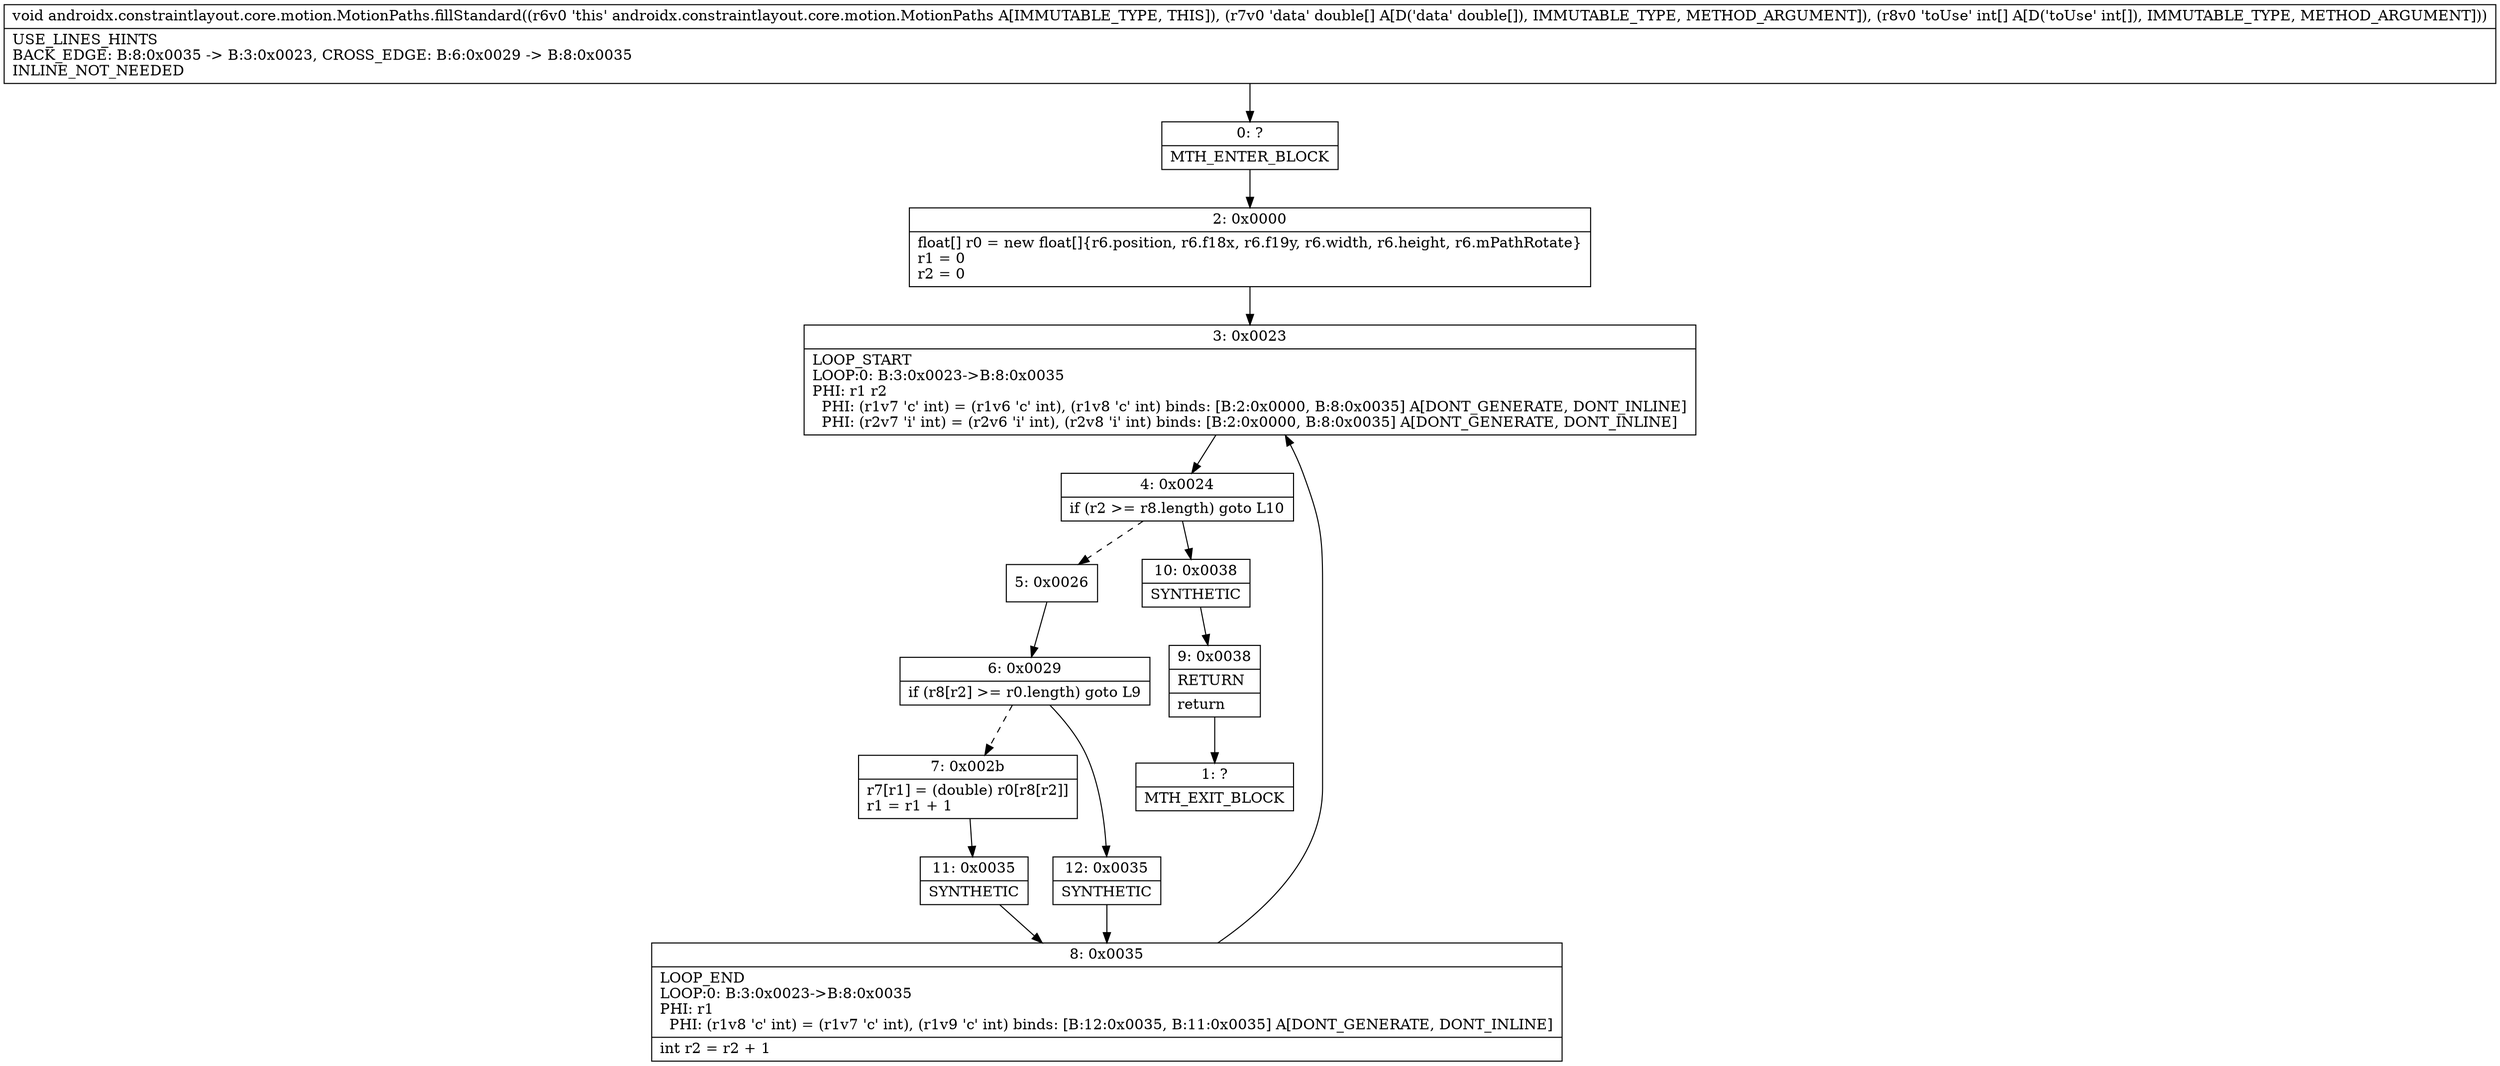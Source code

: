 digraph "CFG forandroidx.constraintlayout.core.motion.MotionPaths.fillStandard([D[I)V" {
Node_0 [shape=record,label="{0\:\ ?|MTH_ENTER_BLOCK\l}"];
Node_2 [shape=record,label="{2\:\ 0x0000|float[] r0 = new float[]\{r6.position, r6.f18x, r6.f19y, r6.width, r6.height, r6.mPathRotate\}\lr1 = 0\lr2 = 0\l}"];
Node_3 [shape=record,label="{3\:\ 0x0023|LOOP_START\lLOOP:0: B:3:0x0023\-\>B:8:0x0035\lPHI: r1 r2 \l  PHI: (r1v7 'c' int) = (r1v6 'c' int), (r1v8 'c' int) binds: [B:2:0x0000, B:8:0x0035] A[DONT_GENERATE, DONT_INLINE]\l  PHI: (r2v7 'i' int) = (r2v6 'i' int), (r2v8 'i' int) binds: [B:2:0x0000, B:8:0x0035] A[DONT_GENERATE, DONT_INLINE]\l}"];
Node_4 [shape=record,label="{4\:\ 0x0024|if (r2 \>= r8.length) goto L10\l}"];
Node_5 [shape=record,label="{5\:\ 0x0026}"];
Node_6 [shape=record,label="{6\:\ 0x0029|if (r8[r2] \>= r0.length) goto L9\l}"];
Node_7 [shape=record,label="{7\:\ 0x002b|r7[r1] = (double) r0[r8[r2]]\lr1 = r1 + 1\l}"];
Node_11 [shape=record,label="{11\:\ 0x0035|SYNTHETIC\l}"];
Node_8 [shape=record,label="{8\:\ 0x0035|LOOP_END\lLOOP:0: B:3:0x0023\-\>B:8:0x0035\lPHI: r1 \l  PHI: (r1v8 'c' int) = (r1v7 'c' int), (r1v9 'c' int) binds: [B:12:0x0035, B:11:0x0035] A[DONT_GENERATE, DONT_INLINE]\l|int r2 = r2 + 1\l}"];
Node_12 [shape=record,label="{12\:\ 0x0035|SYNTHETIC\l}"];
Node_10 [shape=record,label="{10\:\ 0x0038|SYNTHETIC\l}"];
Node_9 [shape=record,label="{9\:\ 0x0038|RETURN\l|return\l}"];
Node_1 [shape=record,label="{1\:\ ?|MTH_EXIT_BLOCK\l}"];
MethodNode[shape=record,label="{void androidx.constraintlayout.core.motion.MotionPaths.fillStandard((r6v0 'this' androidx.constraintlayout.core.motion.MotionPaths A[IMMUTABLE_TYPE, THIS]), (r7v0 'data' double[] A[D('data' double[]), IMMUTABLE_TYPE, METHOD_ARGUMENT]), (r8v0 'toUse' int[] A[D('toUse' int[]), IMMUTABLE_TYPE, METHOD_ARGUMENT]))  | USE_LINES_HINTS\lBACK_EDGE: B:8:0x0035 \-\> B:3:0x0023, CROSS_EDGE: B:6:0x0029 \-\> B:8:0x0035\lINLINE_NOT_NEEDED\l}"];
MethodNode -> Node_0;Node_0 -> Node_2;
Node_2 -> Node_3;
Node_3 -> Node_4;
Node_4 -> Node_5[style=dashed];
Node_4 -> Node_10;
Node_5 -> Node_6;
Node_6 -> Node_7[style=dashed];
Node_6 -> Node_12;
Node_7 -> Node_11;
Node_11 -> Node_8;
Node_8 -> Node_3;
Node_12 -> Node_8;
Node_10 -> Node_9;
Node_9 -> Node_1;
}

